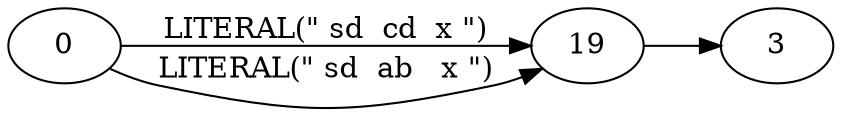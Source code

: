 digraph G {
  rankdir = LR
  0 [ label="0" ];
  19 [ label="19" ];
  3 [ label="3" ];
  0 -> 19 [ label="LITERAL(\" sd  cd  x \")" ];
  0 -> 19 [ label="LITERAL(\" sd  ab   x \")" ];
  19 -> 3 [ label="" ];
}
